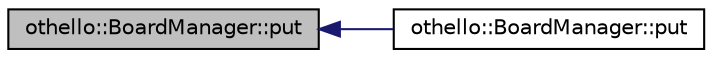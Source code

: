 digraph "othello::BoardManager::put"
{
  edge [fontname="Helvetica",fontsize="10",labelfontname="Helvetica",labelfontsize="10"];
  node [fontname="Helvetica",fontsize="10",shape=record];
  rankdir="LR";
  Node1 [label="othello::BoardManager::put",height=0.2,width=0.4,color="black", fillcolor="grey75", style="filled", fontcolor="black"];
  Node1 -> Node2 [dir="back",color="midnightblue",fontsize="10",style="solid",fontname="Helvetica"];
  Node2 [label="othello::BoardManager::put",height=0.2,width=0.4,color="black", fillcolor="white", style="filled",URL="$df/d71/classothello_1_1_board_manager.html#ac1cb6b62f8472a7a9eb713f5097417e1"];
}

